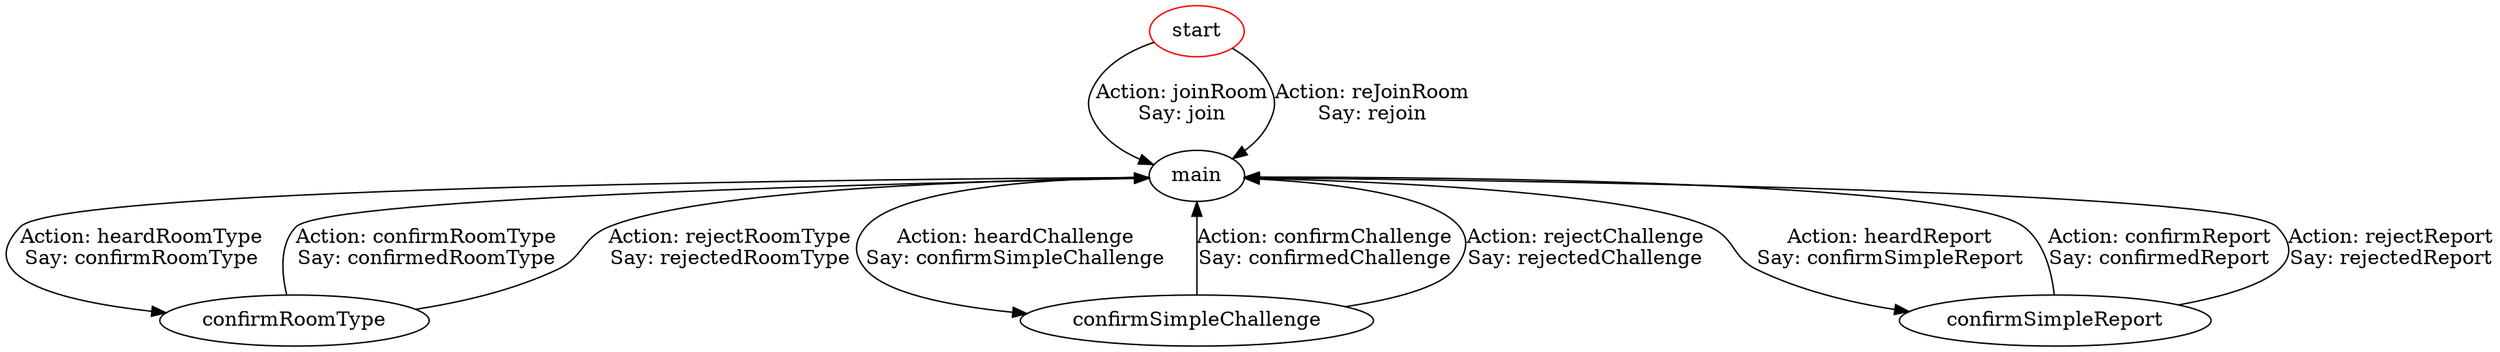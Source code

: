 digraph "Polite.AI bot room dialogue states" {
  "start" [color=red];
  "main";
  "confirmRoomType";
  "confirmSimpleChallenge";
  "confirmSimpleReport";
  "start" -> "main" [ label="Action: joinRoom\nSay: join"]
  "start" -> "main" [ label="Action: reJoinRoom\nSay: rejoin"]
  "main" -> "confirmRoomType" [ label="Action: heardRoomType\nSay: confirmRoomType"]
  "main" -> "confirmSimpleChallenge" [ label="Action: heardChallenge\nSay: confirmSimpleChallenge"]
  "main" -> "confirmSimpleReport" [ label="Action: heardReport\nSay: confirmSimpleReport"]
  "confirmRoomType" -> "main" [ label="Action: confirmRoomType\nSay: confirmedRoomType"]
  "confirmRoomType" -> "main" [ label="Action: rejectRoomType\nSay: rejectedRoomType"]
  "confirmSimpleChallenge" -> "main" [ label="Action: confirmChallenge\nSay: confirmedChallenge"]
  "confirmSimpleChallenge" -> "main" [ label="Action: rejectChallenge\nSay: rejectedChallenge"]
  "confirmSimpleReport" -> "main" [ label="Action: confirmReport\nSay: confirmedReport"]
  "confirmSimpleReport" -> "main" [ label="Action: rejectReport\nSay: rejectedReport"]

}
